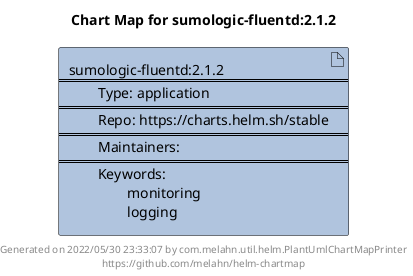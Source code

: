 @startuml
skinparam linetype ortho
skinparam backgroundColor white
skinparam usecaseBorderColor black
skinparam usecaseArrowColor LightSlateGray
skinparam artifactBorderColor black
skinparam artifactArrowColor LightSlateGray

title Chart Map for sumologic-fluentd:2.1.2

'There is one referenced Helm Chart
artifact "sumologic-fluentd:2.1.2\n====\n\tType: application\n====\n\tRepo: https://charts.helm.sh/stable\n====\n\tMaintainers: \n====\n\tKeywords: \n\t\tmonitoring\n\t\tlogging" as sumologic_fluentd_2_1_2 #LightSteelBlue

'There are 0 referenced Docker Images

'Chart Dependencies

center footer Generated on 2022/05/30 23:33:07 by com.melahn.util.helm.PlantUmlChartMapPrinter\nhttps://github.com/melahn/helm-chartmap
@enduml
